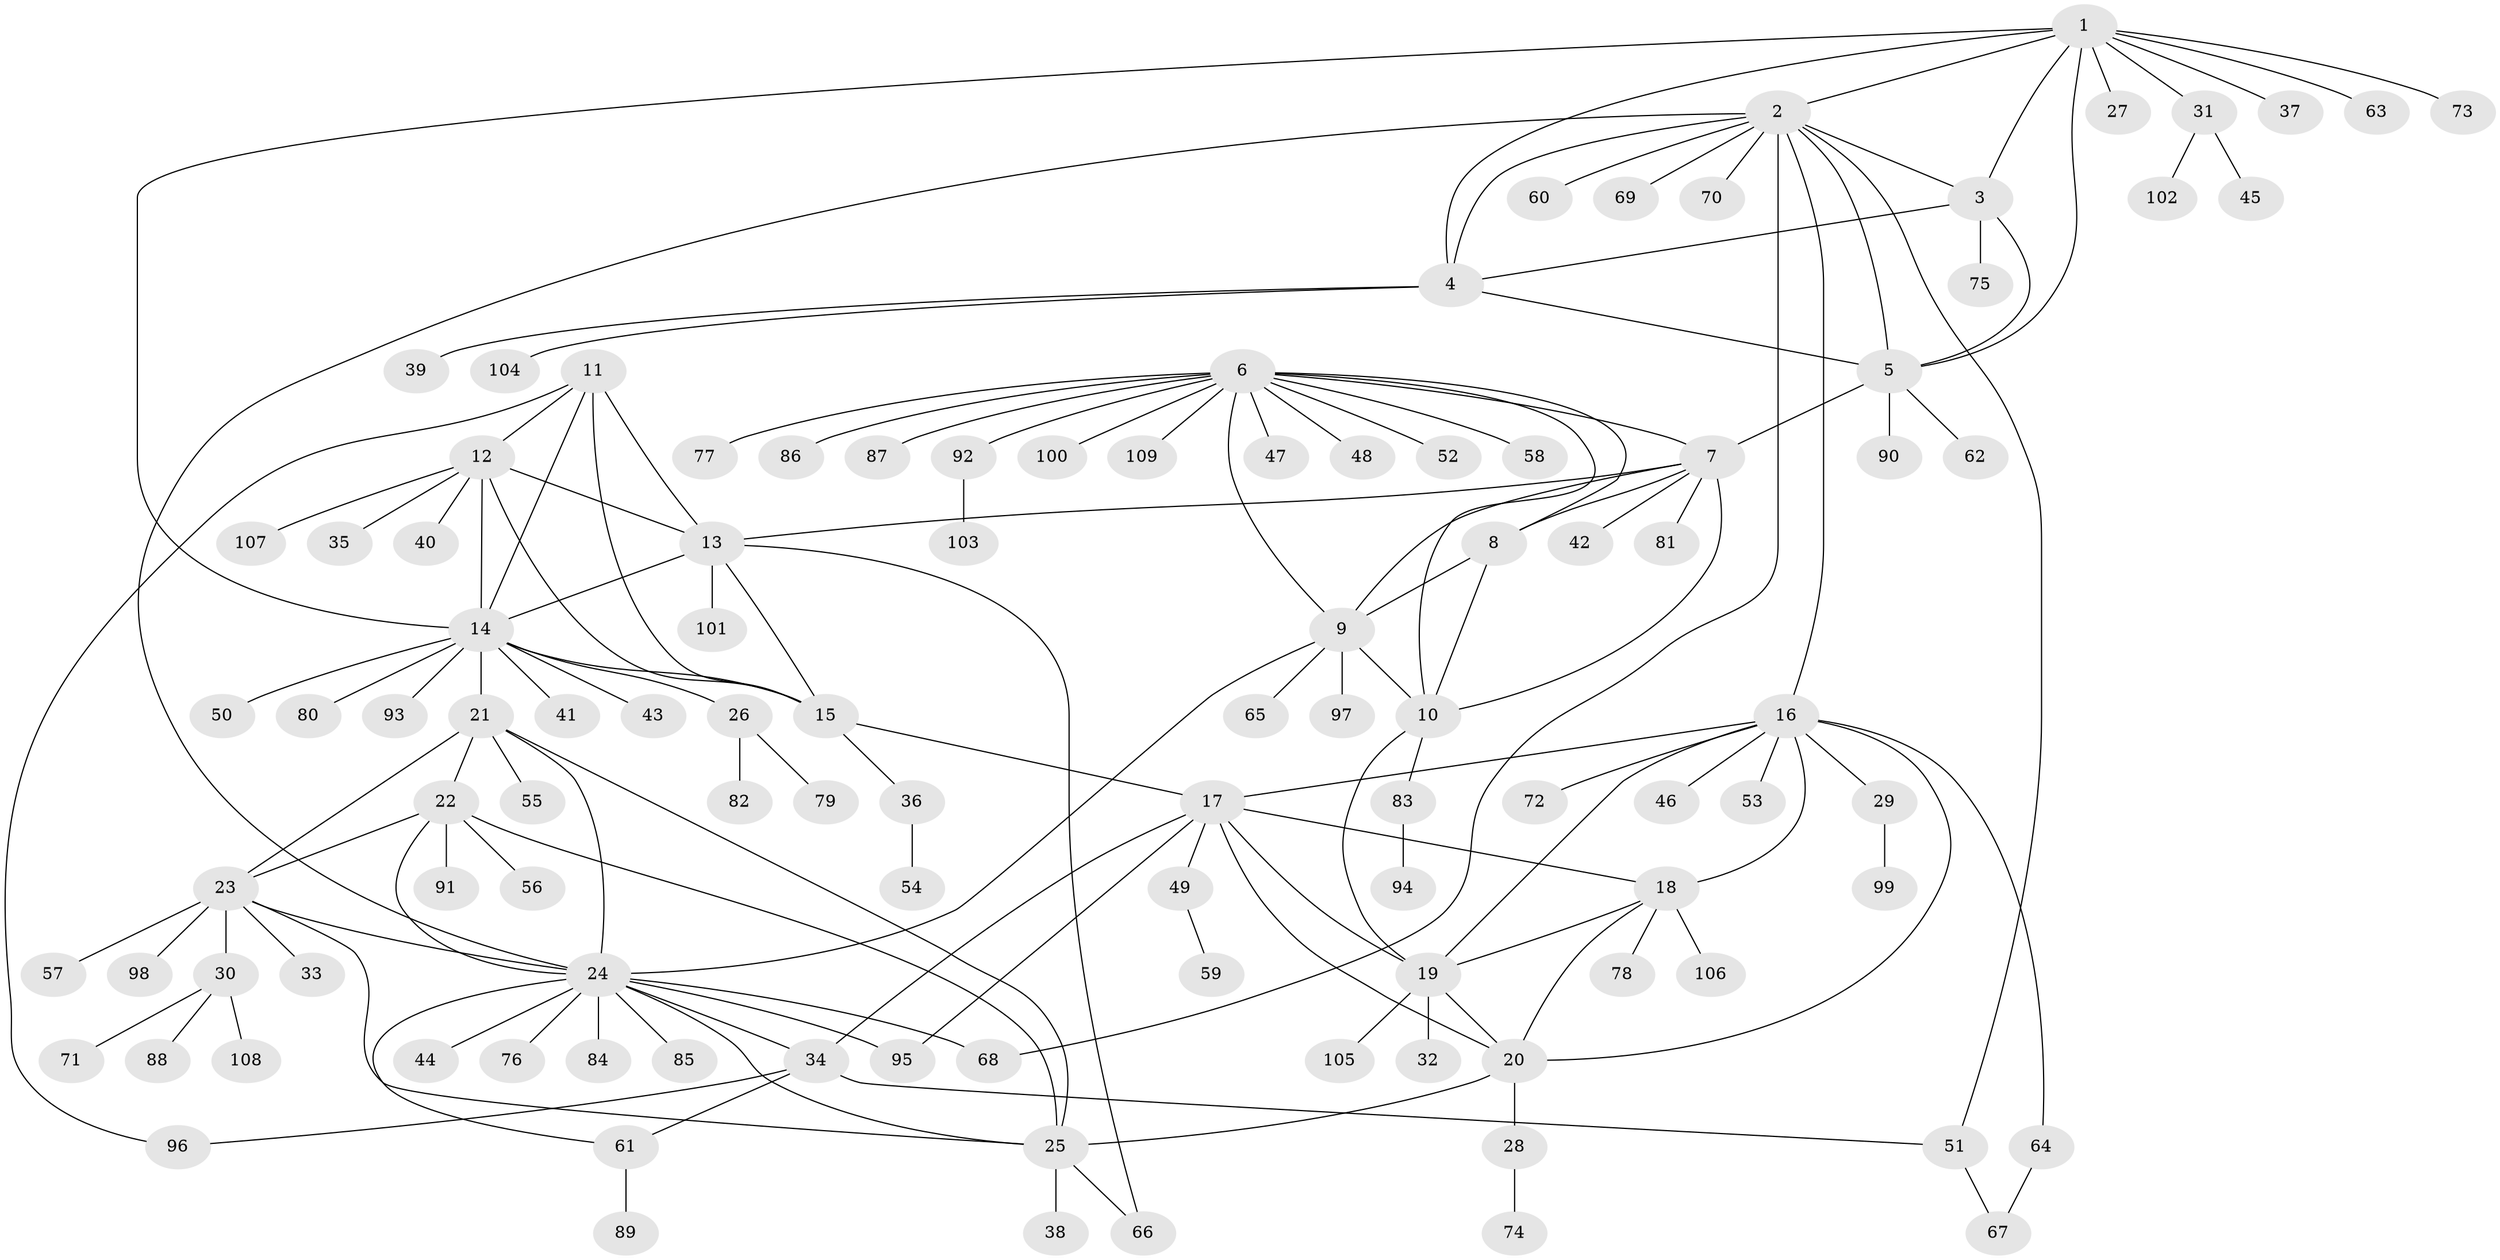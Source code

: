 // Generated by graph-tools (version 1.1) at 2025/37/03/09/25 02:37:21]
// undirected, 109 vertices, 152 edges
graph export_dot {
graph [start="1"]
  node [color=gray90,style=filled];
  1;
  2;
  3;
  4;
  5;
  6;
  7;
  8;
  9;
  10;
  11;
  12;
  13;
  14;
  15;
  16;
  17;
  18;
  19;
  20;
  21;
  22;
  23;
  24;
  25;
  26;
  27;
  28;
  29;
  30;
  31;
  32;
  33;
  34;
  35;
  36;
  37;
  38;
  39;
  40;
  41;
  42;
  43;
  44;
  45;
  46;
  47;
  48;
  49;
  50;
  51;
  52;
  53;
  54;
  55;
  56;
  57;
  58;
  59;
  60;
  61;
  62;
  63;
  64;
  65;
  66;
  67;
  68;
  69;
  70;
  71;
  72;
  73;
  74;
  75;
  76;
  77;
  78;
  79;
  80;
  81;
  82;
  83;
  84;
  85;
  86;
  87;
  88;
  89;
  90;
  91;
  92;
  93;
  94;
  95;
  96;
  97;
  98;
  99;
  100;
  101;
  102;
  103;
  104;
  105;
  106;
  107;
  108;
  109;
  1 -- 2;
  1 -- 3;
  1 -- 4;
  1 -- 5;
  1 -- 14;
  1 -- 27;
  1 -- 31;
  1 -- 37;
  1 -- 63;
  1 -- 73;
  2 -- 3;
  2 -- 4;
  2 -- 5;
  2 -- 16;
  2 -- 24;
  2 -- 51;
  2 -- 60;
  2 -- 68;
  2 -- 69;
  2 -- 70;
  3 -- 4;
  3 -- 5;
  3 -- 75;
  4 -- 5;
  4 -- 39;
  4 -- 104;
  5 -- 7;
  5 -- 62;
  5 -- 90;
  6 -- 7;
  6 -- 8;
  6 -- 9;
  6 -- 10;
  6 -- 47;
  6 -- 48;
  6 -- 52;
  6 -- 58;
  6 -- 77;
  6 -- 86;
  6 -- 87;
  6 -- 92;
  6 -- 100;
  6 -- 109;
  7 -- 8;
  7 -- 9;
  7 -- 10;
  7 -- 13;
  7 -- 42;
  7 -- 81;
  8 -- 9;
  8 -- 10;
  9 -- 10;
  9 -- 24;
  9 -- 65;
  9 -- 97;
  10 -- 19;
  10 -- 83;
  11 -- 12;
  11 -- 13;
  11 -- 14;
  11 -- 15;
  11 -- 96;
  12 -- 13;
  12 -- 14;
  12 -- 15;
  12 -- 35;
  12 -- 40;
  12 -- 107;
  13 -- 14;
  13 -- 15;
  13 -- 66;
  13 -- 101;
  14 -- 15;
  14 -- 21;
  14 -- 26;
  14 -- 41;
  14 -- 43;
  14 -- 50;
  14 -- 80;
  14 -- 93;
  15 -- 17;
  15 -- 36;
  16 -- 17;
  16 -- 18;
  16 -- 19;
  16 -- 20;
  16 -- 29;
  16 -- 46;
  16 -- 53;
  16 -- 64;
  16 -- 72;
  17 -- 18;
  17 -- 19;
  17 -- 20;
  17 -- 34;
  17 -- 49;
  17 -- 95;
  18 -- 19;
  18 -- 20;
  18 -- 78;
  18 -- 106;
  19 -- 20;
  19 -- 32;
  19 -- 105;
  20 -- 25;
  20 -- 28;
  21 -- 22;
  21 -- 23;
  21 -- 24;
  21 -- 25;
  21 -- 55;
  22 -- 23;
  22 -- 24;
  22 -- 25;
  22 -- 56;
  22 -- 91;
  23 -- 24;
  23 -- 25;
  23 -- 30;
  23 -- 33;
  23 -- 57;
  23 -- 98;
  24 -- 25;
  24 -- 34;
  24 -- 44;
  24 -- 61;
  24 -- 68;
  24 -- 76;
  24 -- 84;
  24 -- 85;
  24 -- 95;
  25 -- 38;
  25 -- 66;
  26 -- 79;
  26 -- 82;
  28 -- 74;
  29 -- 99;
  30 -- 71;
  30 -- 88;
  30 -- 108;
  31 -- 45;
  31 -- 102;
  34 -- 51;
  34 -- 61;
  34 -- 96;
  36 -- 54;
  49 -- 59;
  51 -- 67;
  61 -- 89;
  64 -- 67;
  83 -- 94;
  92 -- 103;
}
